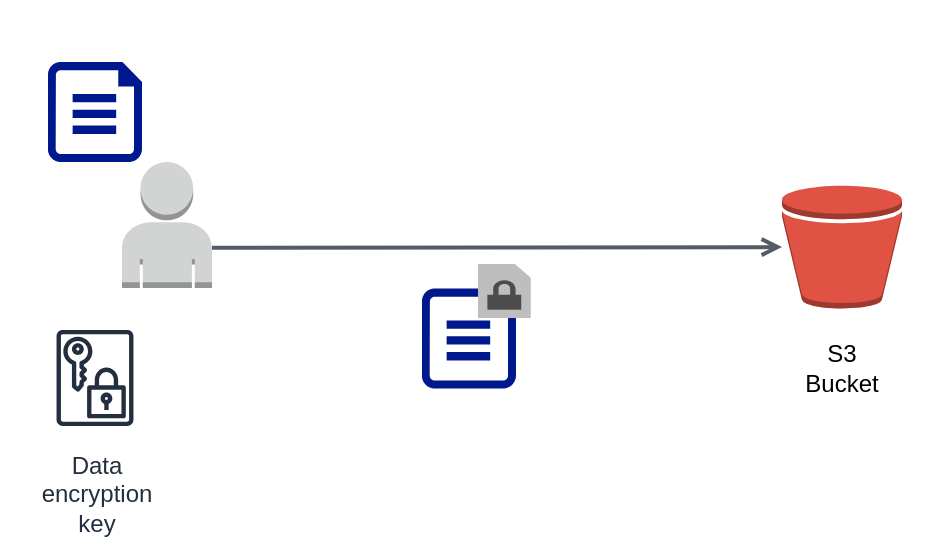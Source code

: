 <mxfile version="12.9.9" type="device"><diagram id="lTrpSe_SfNnOyp6GhTZZ" name="Page-1"><mxGraphModel dx="1106" dy="808" grid="1" gridSize="10" guides="1" tooltips="1" connect="1" arrows="1" fold="1" page="1" pageScale="1" pageWidth="1654" pageHeight="1169" math="0" shadow="0"><root><mxCell id="0"/><mxCell id="1" parent="0"/><mxCell id="tcZFUc5e3ohq0Pu9CYZt-1" value="" style="rounded=0;whiteSpace=wrap;html=1;strokeColor=#FFFFFF;" parent="1" vertex="1"><mxGeometry x="210" y="280" width="460" height="270" as="geometry"/></mxCell><mxCell id="JTTZSWXdcVhxsukjax-X-2" value="" style="outlineConnect=0;dashed=0;verticalLabelPosition=bottom;verticalAlign=top;align=center;html=1;shape=mxgraph.aws3.bucket;fillColor=#E05243;gradientColor=none;" parent="1" vertex="1"><mxGeometry x="600" y="371.75" width="60" height="61.5" as="geometry"/></mxCell><mxCell id="JTTZSWXdcVhxsukjax-X-3" value="" style="outlineConnect=0;dashed=0;verticalLabelPosition=bottom;verticalAlign=top;align=center;html=1;shape=mxgraph.aws3.user;fillColor=#D2D3D3;gradientColor=none;" parent="1" vertex="1"><mxGeometry x="270" y="360" width="45" height="63" as="geometry"/></mxCell><mxCell id="JTTZSWXdcVhxsukjax-X-4" value="" style="edgeStyle=orthogonalEdgeStyle;html=1;endArrow=open;elbow=vertical;startArrow=none;endFill=0;strokeColor=#545B64;rounded=0;exitX=1;exitY=0.68;exitDx=0;exitDy=0;exitPerimeter=0;strokeWidth=2;" parent="1" source="JTTZSWXdcVhxsukjax-X-3" target="JTTZSWXdcVhxsukjax-X-2" edge="1"><mxGeometry width="100" relative="1" as="geometry"><mxPoint x="620" y="520.25" as="sourcePoint"/><mxPoint x="430" y="402.5" as="targetPoint"/></mxGeometry></mxCell><mxCell id="JTTZSWXdcVhxsukjax-X-9" value="S3 Bucket" style="text;html=1;strokeColor=none;fillColor=none;align=center;verticalAlign=middle;whiteSpace=wrap;rounded=0;" parent="1" vertex="1"><mxGeometry x="610" y="453.25" width="40" height="20" as="geometry"/></mxCell><mxCell id="JTTZSWXdcVhxsukjax-X-61" value="" style="aspect=fixed;pointerEvents=1;shadow=0;dashed=0;html=1;strokeColor=none;labelPosition=center;verticalLabelPosition=bottom;verticalAlign=top;align=center;fillColor=#00188D;shape=mxgraph.azure.file" parent="1" vertex="1"><mxGeometry x="233" y="310" width="47" height="50" as="geometry"/></mxCell><mxCell id="JTTZSWXdcVhxsukjax-X-64" value="" style="aspect=fixed;pointerEvents=1;shadow=0;dashed=0;html=1;strokeColor=none;labelPosition=center;verticalLabelPosition=bottom;verticalAlign=top;align=center;fillColor=#00188D;shape=mxgraph.azure.file" parent="1" vertex="1"><mxGeometry x="420" y="423.25" width="47" height="50" as="geometry"/></mxCell><mxCell id="tcZFUc5e3ohq0Pu9CYZt-4" value="" style="outlineConnect=0;dashed=0;verticalLabelPosition=bottom;verticalAlign=top;align=center;html=1;shape=mxgraph.aws3.encrypted_data;fillColor=#7D7C7C;gradientColor=none;strokeColor=#FFFFFF;" parent="1" vertex="1"><mxGeometry x="448" y="411" width="26.25" height="27" as="geometry"/></mxCell><mxCell id="sT6L8pLtSL3GCbjC918l-1" value="Data&#10;encryption&#10;key" style="outlineConnect=0;fontColor=#232F3E;gradientColor=none;strokeColor=#232F3E;fillColor=#ffffff;dashed=0;verticalLabelPosition=bottom;verticalAlign=top;align=center;html=1;fontSize=12;fontStyle=0;aspect=fixed;shape=mxgraph.aws4.resourceIcon;resIcon=mxgraph.aws4.data_encryption_key;" vertex="1" parent="1"><mxGeometry x="226.5" y="438" width="60" height="60" as="geometry"/></mxCell></root></mxGraphModel></diagram></mxfile>